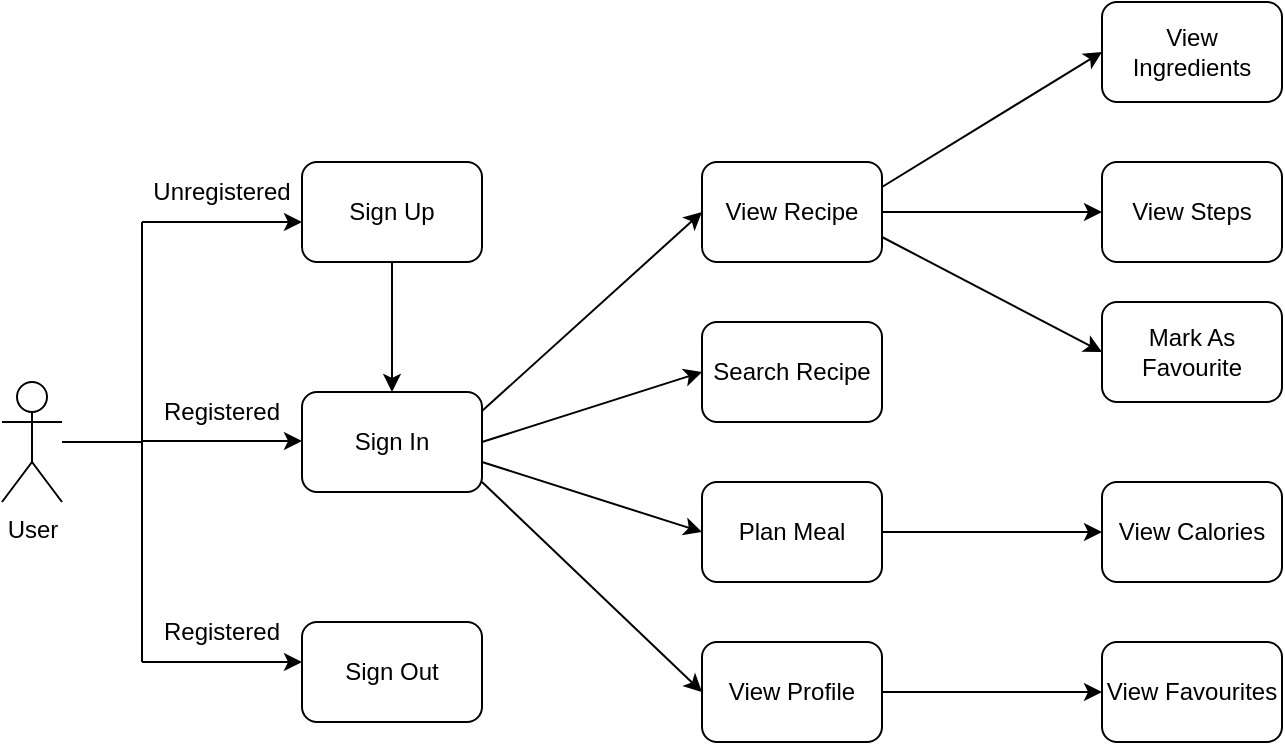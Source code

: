 <mxfile version="20.2.7" type="device"><diagram id="czwRiraBx2BEExX0SkR0" name="Page-1"><mxGraphModel dx="1319" dy="539" grid="1" gridSize="10" guides="1" tooltips="1" connect="1" arrows="1" fold="1" page="1" pageScale="1" pageWidth="827" pageHeight="1169" math="0" shadow="0"><root><mxCell id="0"/><mxCell id="1" parent="0"/><mxCell id="zT4-j53WoX6JPA_NsF7W-1" value="User" style="shape=umlActor;verticalLabelPosition=bottom;verticalAlign=top;html=1;outlineConnect=0;" vertex="1" parent="1"><mxGeometry x="50" y="740" width="30" height="60" as="geometry"/></mxCell><mxCell id="zT4-j53WoX6JPA_NsF7W-2" value="" style="endArrow=none;html=1;rounded=0;" edge="1" parent="1" source="zT4-j53WoX6JPA_NsF7W-1"><mxGeometry width="50" height="50" relative="1" as="geometry"><mxPoint x="150" y="850" as="sourcePoint"/><mxPoint x="120" y="770" as="targetPoint"/></mxGeometry></mxCell><mxCell id="zT4-j53WoX6JPA_NsF7W-3" value="" style="endArrow=none;html=1;rounded=0;" edge="1" parent="1"><mxGeometry width="50" height="50" relative="1" as="geometry"><mxPoint x="120" y="770" as="sourcePoint"/><mxPoint x="120" y="660" as="targetPoint"/></mxGeometry></mxCell><mxCell id="zT4-j53WoX6JPA_NsF7W-4" value="" style="endArrow=none;html=1;rounded=0;" edge="1" parent="1"><mxGeometry width="50" height="50" relative="1" as="geometry"><mxPoint x="120" y="880" as="sourcePoint"/><mxPoint x="120" y="770" as="targetPoint"/></mxGeometry></mxCell><mxCell id="zT4-j53WoX6JPA_NsF7W-5" value="" style="endArrow=classic;html=1;rounded=0;" edge="1" parent="1"><mxGeometry width="50" height="50" relative="1" as="geometry"><mxPoint x="120" y="660" as="sourcePoint"/><mxPoint x="200" y="660" as="targetPoint"/></mxGeometry></mxCell><mxCell id="zT4-j53WoX6JPA_NsF7W-6" value="" style="endArrow=classic;html=1;rounded=0;" edge="1" parent="1"><mxGeometry width="50" height="50" relative="1" as="geometry"><mxPoint x="120" y="769.5" as="sourcePoint"/><mxPoint x="200" y="769.5" as="targetPoint"/></mxGeometry></mxCell><mxCell id="zT4-j53WoX6JPA_NsF7W-7" value="" style="endArrow=classic;html=1;rounded=0;" edge="1" parent="1"><mxGeometry width="50" height="50" relative="1" as="geometry"><mxPoint x="120" y="880" as="sourcePoint"/><mxPoint x="200" y="880" as="targetPoint"/></mxGeometry></mxCell><mxCell id="zT4-j53WoX6JPA_NsF7W-8" value="Unregistered" style="text;html=1;strokeColor=none;fillColor=none;align=center;verticalAlign=middle;whiteSpace=wrap;rounded=0;" vertex="1" parent="1"><mxGeometry x="130" y="630" width="60" height="30" as="geometry"/></mxCell><mxCell id="zT4-j53WoX6JPA_NsF7W-9" value="Registered" style="text;html=1;strokeColor=none;fillColor=none;align=center;verticalAlign=middle;whiteSpace=wrap;rounded=0;" vertex="1" parent="1"><mxGeometry x="130" y="740" width="60" height="30" as="geometry"/></mxCell><mxCell id="zT4-j53WoX6JPA_NsF7W-10" value="Registered" style="text;html=1;strokeColor=none;fillColor=none;align=center;verticalAlign=middle;whiteSpace=wrap;rounded=0;" vertex="1" parent="1"><mxGeometry x="130" y="850" width="60" height="30" as="geometry"/></mxCell><mxCell id="zT4-j53WoX6JPA_NsF7W-14" value="" style="endArrow=classic;html=1;rounded=0;entryX=0;entryY=0.5;entryDx=0;entryDy=0;" edge="1" parent="1" target="zT4-j53WoX6JPA_NsF7W-23"><mxGeometry width="50" height="50" relative="1" as="geometry"><mxPoint x="290" y="754.5" as="sourcePoint"/><mxPoint x="400" y="680" as="targetPoint"/></mxGeometry></mxCell><mxCell id="zT4-j53WoX6JPA_NsF7W-15" value="" style="endArrow=classic;html=1;rounded=0;entryX=0;entryY=0.5;entryDx=0;entryDy=0;" edge="1" parent="1" target="zT4-j53WoX6JPA_NsF7W-28"><mxGeometry width="50" height="50" relative="1" as="geometry"><mxPoint x="290" y="770" as="sourcePoint"/><mxPoint x="400" y="750" as="targetPoint"/></mxGeometry></mxCell><mxCell id="zT4-j53WoX6JPA_NsF7W-16" value="" style="endArrow=classic;html=1;rounded=0;entryX=0;entryY=0.5;entryDx=0;entryDy=0;" edge="1" parent="1" target="zT4-j53WoX6JPA_NsF7W-29"><mxGeometry width="50" height="50" relative="1" as="geometry"><mxPoint x="290" y="780" as="sourcePoint"/><mxPoint x="380" y="810" as="targetPoint"/></mxGeometry></mxCell><mxCell id="zT4-j53WoX6JPA_NsF7W-17" value="" style="endArrow=classic;html=1;rounded=0;entryX=0;entryY=0.5;entryDx=0;entryDy=0;" edge="1" parent="1" target="zT4-j53WoX6JPA_NsF7W-32"><mxGeometry width="50" height="50" relative="1" as="geometry"><mxPoint x="290" y="790" as="sourcePoint"/><mxPoint x="380" y="900" as="targetPoint"/></mxGeometry></mxCell><mxCell id="zT4-j53WoX6JPA_NsF7W-43" style="edgeStyle=orthogonalEdgeStyle;rounded=0;orthogonalLoop=1;jettySize=auto;html=1;exitX=0.5;exitY=1;exitDx=0;exitDy=0;entryX=0.5;entryY=0;entryDx=0;entryDy=0;" edge="1" parent="1" source="zT4-j53WoX6JPA_NsF7W-19" target="zT4-j53WoX6JPA_NsF7W-20"><mxGeometry relative="1" as="geometry"/></mxCell><mxCell id="zT4-j53WoX6JPA_NsF7W-19" value="Sign Up" style="rounded=1;whiteSpace=wrap;html=1;" vertex="1" parent="1"><mxGeometry x="200" y="630" width="90" height="50" as="geometry"/></mxCell><mxCell id="zT4-j53WoX6JPA_NsF7W-20" value="Sign In" style="rounded=1;whiteSpace=wrap;html=1;" vertex="1" parent="1"><mxGeometry x="200" y="745" width="90" height="50" as="geometry"/></mxCell><mxCell id="zT4-j53WoX6JPA_NsF7W-21" value="Sign Out" style="rounded=1;whiteSpace=wrap;html=1;" vertex="1" parent="1"><mxGeometry x="200" y="860" width="90" height="50" as="geometry"/></mxCell><mxCell id="zT4-j53WoX6JPA_NsF7W-23" value="View Recipe" style="rounded=1;whiteSpace=wrap;html=1;" vertex="1" parent="1"><mxGeometry x="400" y="630" width="90" height="50" as="geometry"/></mxCell><mxCell id="zT4-j53WoX6JPA_NsF7W-28" value="Search Recipe" style="rounded=1;whiteSpace=wrap;html=1;" vertex="1" parent="1"><mxGeometry x="400" y="710" width="90" height="50" as="geometry"/></mxCell><mxCell id="zT4-j53WoX6JPA_NsF7W-29" value="Plan Meal" style="rounded=1;whiteSpace=wrap;html=1;" vertex="1" parent="1"><mxGeometry x="400" y="790" width="90" height="50" as="geometry"/></mxCell><mxCell id="zT4-j53WoX6JPA_NsF7W-32" value="View Profile" style="rounded=1;whiteSpace=wrap;html=1;" vertex="1" parent="1"><mxGeometry x="400" y="870" width="90" height="50" as="geometry"/></mxCell><mxCell id="zT4-j53WoX6JPA_NsF7W-33" value="" style="endArrow=classic;html=1;rounded=0;exitX=1;exitY=0.25;exitDx=0;exitDy=0;entryX=0;entryY=0.5;entryDx=0;entryDy=0;" edge="1" parent="1" source="zT4-j53WoX6JPA_NsF7W-23" target="zT4-j53WoX6JPA_NsF7W-36"><mxGeometry width="50" height="50" relative="1" as="geometry"><mxPoint x="510" y="650" as="sourcePoint"/><mxPoint x="600" y="600" as="targetPoint"/></mxGeometry></mxCell><mxCell id="zT4-j53WoX6JPA_NsF7W-34" value="" style="endArrow=classic;html=1;rounded=0;exitX=1;exitY=0.5;exitDx=0;exitDy=0;entryX=0;entryY=0.5;entryDx=0;entryDy=0;" edge="1" parent="1" source="zT4-j53WoX6JPA_NsF7W-23" target="zT4-j53WoX6JPA_NsF7W-37"><mxGeometry width="50" height="50" relative="1" as="geometry"><mxPoint x="500" y="660" as="sourcePoint"/><mxPoint x="600" y="640" as="targetPoint"/></mxGeometry></mxCell><mxCell id="zT4-j53WoX6JPA_NsF7W-35" value="" style="endArrow=classic;html=1;rounded=0;exitX=1;exitY=0.75;exitDx=0;exitDy=0;entryX=0;entryY=0.5;entryDx=0;entryDy=0;" edge="1" parent="1" source="zT4-j53WoX6JPA_NsF7W-23" target="zT4-j53WoX6JPA_NsF7W-38"><mxGeometry width="50" height="50" relative="1" as="geometry"><mxPoint x="500" y="665" as="sourcePoint"/><mxPoint x="600" y="680" as="targetPoint"/></mxGeometry></mxCell><mxCell id="zT4-j53WoX6JPA_NsF7W-36" value="View Ingredients" style="rounded=1;whiteSpace=wrap;html=1;" vertex="1" parent="1"><mxGeometry x="600" y="550" width="90" height="50" as="geometry"/></mxCell><mxCell id="zT4-j53WoX6JPA_NsF7W-37" value="View Steps" style="rounded=1;whiteSpace=wrap;html=1;" vertex="1" parent="1"><mxGeometry x="600" y="630" width="90" height="50" as="geometry"/></mxCell><mxCell id="zT4-j53WoX6JPA_NsF7W-38" value="Mark As Favourite" style="rounded=1;whiteSpace=wrap;html=1;" vertex="1" parent="1"><mxGeometry x="600" y="700" width="90" height="50" as="geometry"/></mxCell><mxCell id="zT4-j53WoX6JPA_NsF7W-39" value="" style="endArrow=classic;html=1;rounded=0;exitX=1;exitY=0.5;exitDx=0;exitDy=0;" edge="1" parent="1" source="zT4-j53WoX6JPA_NsF7W-32"><mxGeometry width="50" height="50" relative="1" as="geometry"><mxPoint x="510" y="900" as="sourcePoint"/><mxPoint x="600" y="895" as="targetPoint"/></mxGeometry></mxCell><mxCell id="zT4-j53WoX6JPA_NsF7W-40" value="View Favourites" style="rounded=1;whiteSpace=wrap;html=1;" vertex="1" parent="1"><mxGeometry x="600" y="870" width="90" height="50" as="geometry"/></mxCell><mxCell id="zT4-j53WoX6JPA_NsF7W-41" value="" style="endArrow=classic;html=1;rounded=0;exitX=1;exitY=0.5;exitDx=0;exitDy=0;" edge="1" parent="1" source="zT4-j53WoX6JPA_NsF7W-29"><mxGeometry width="50" height="50" relative="1" as="geometry"><mxPoint x="500" y="814.5" as="sourcePoint"/><mxPoint x="600" y="815" as="targetPoint"/></mxGeometry></mxCell><mxCell id="zT4-j53WoX6JPA_NsF7W-42" value="View Calories" style="rounded=1;whiteSpace=wrap;html=1;" vertex="1" parent="1"><mxGeometry x="600" y="790" width="90" height="50" as="geometry"/></mxCell></root></mxGraphModel></diagram></mxfile>